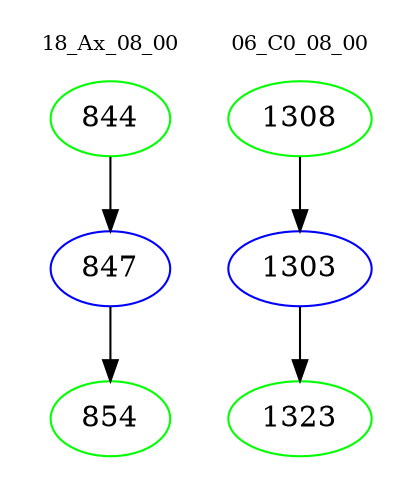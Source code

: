 digraph{
subgraph cluster_0 {
color = white
label = "18_Ax_08_00";
fontsize=10;
T0_844 [label="844", color="green"]
T0_844 -> T0_847 [color="black"]
T0_847 [label="847", color="blue"]
T0_847 -> T0_854 [color="black"]
T0_854 [label="854", color="green"]
}
subgraph cluster_1 {
color = white
label = "06_C0_08_00";
fontsize=10;
T1_1308 [label="1308", color="green"]
T1_1308 -> T1_1303 [color="black"]
T1_1303 [label="1303", color="blue"]
T1_1303 -> T1_1323 [color="black"]
T1_1323 [label="1323", color="green"]
}
}
